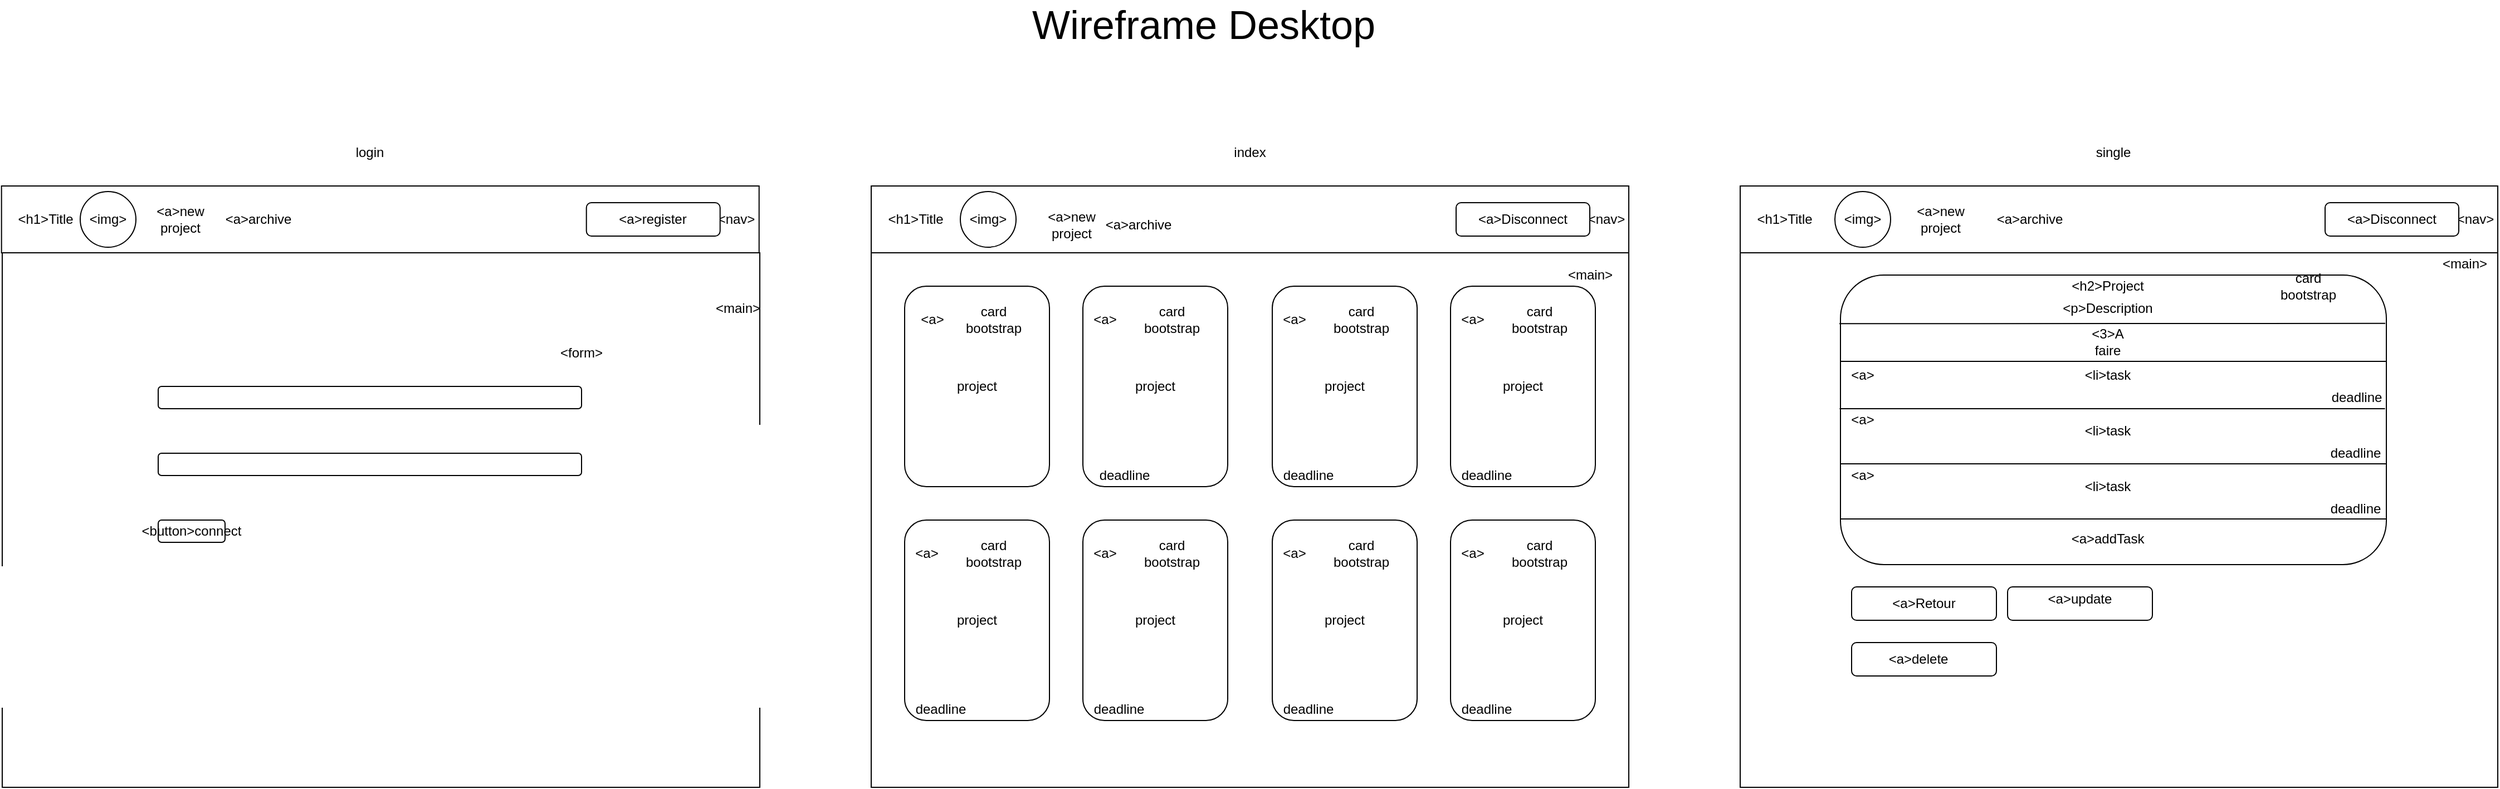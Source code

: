 <mxfile version="13.7.9" type="device"><diagram id="njBC9ovDh-AQqq5WUAgq" name="Page-1"><mxGraphModel dx="1264" dy="592" grid="1" gridSize="10" guides="1" tooltips="1" connect="1" arrows="1" fold="1" page="1" pageScale="1" pageWidth="2336" pageHeight="1654" math="0" shadow="0"><root><mxCell id="0"/><mxCell id="1" parent="0"/><mxCell id="dNQTzuqgA9dqc8bfMhr6-2" value="" style="rounded=0;whiteSpace=wrap;html=1;" parent="1" vertex="1"><mxGeometry x="80" y="240" width="680" height="480" as="geometry"/></mxCell><mxCell id="dNQTzuqgA9dqc8bfMhr6-14" value="&lt;font style=&quot;font-size: 36px&quot;&gt;Wireframe Desktop&lt;/font&gt;" style="text;html=1;align=center;verticalAlign=middle;resizable=0;points=[];autosize=1;" parent="1" vertex="1"><mxGeometry x="998" y="20" width="320" height="30" as="geometry"/></mxCell><mxCell id="dNQTzuqgA9dqc8bfMhr6-21" value="&amp;lt;main&amp;gt;" style="text;html=1;align=center;verticalAlign=middle;resizable=0;points=[];autosize=1;" parent="1" vertex="1"><mxGeometry x="710" y="280" width="60" height="20" as="geometry"/></mxCell><mxCell id="dNQTzuqgA9dqc8bfMhr6-46" value="" style="rounded=0;whiteSpace=wrap;html=1;" parent="1" vertex="1"><mxGeometry x="860" y="240" width="680" height="480" as="geometry"/></mxCell><mxCell id="dNQTzuqgA9dqc8bfMhr6-47" value="" style="rounded=0;whiteSpace=wrap;html=1;" parent="1" vertex="1"><mxGeometry x="1640" y="180" width="680" height="60" as="geometry"/></mxCell><mxCell id="dNQTzuqgA9dqc8bfMhr6-49" value="" style="rounded=0;whiteSpace=wrap;html=1;" parent="1" vertex="1"><mxGeometry x="1640" y="240" width="680" height="480" as="geometry"/></mxCell><mxCell id="dNQTzuqgA9dqc8bfMhr6-68" value="&amp;lt;h1&amp;gt;Title" style="text;html=1;strokeColor=none;fillColor=none;align=center;verticalAlign=middle;whiteSpace=wrap;rounded=0;" parent="1" vertex="1"><mxGeometry x="1660" y="200" width="40" height="20" as="geometry"/></mxCell><mxCell id="dNQTzuqgA9dqc8bfMhr6-72" value="&amp;lt;main&amp;gt;" style="text;html=1;align=center;verticalAlign=middle;resizable=0;points=[];autosize=1;" parent="1" vertex="1"><mxGeometry x="1475" y="250" width="60" height="20" as="geometry"/></mxCell><mxCell id="dNQTzuqgA9dqc8bfMhr6-73" value="&amp;lt;main&amp;gt;" style="text;html=1;align=center;verticalAlign=middle;resizable=0;points=[];autosize=1;" parent="1" vertex="1"><mxGeometry x="2260" y="240" width="60" height="20" as="geometry"/></mxCell><mxCell id="dNQTzuqgA9dqc8bfMhr6-87" value="login" style="text;html=1;strokeColor=none;fillColor=none;align=center;verticalAlign=middle;whiteSpace=wrap;rounded=0;" parent="1" vertex="1"><mxGeometry x="390" y="140" width="40" height="20" as="geometry"/></mxCell><mxCell id="dNQTzuqgA9dqc8bfMhr6-89" value="single" style="text;html=1;strokeColor=none;fillColor=none;align=center;verticalAlign=middle;whiteSpace=wrap;rounded=0;" parent="1" vertex="1"><mxGeometry x="1955" y="140" width="40" height="20" as="geometry"/></mxCell><mxCell id="dNQTzuqgA9dqc8bfMhr6-90" value="" style="rounded=1;whiteSpace=wrap;html=1;" parent="1" vertex="1"><mxGeometry x="1730" y="260" width="490" height="260" as="geometry"/></mxCell><mxCell id="dNQTzuqgA9dqc8bfMhr6-91" value="card&lt;br&gt;bootstrap" style="text;html=1;strokeColor=none;fillColor=none;align=center;verticalAlign=middle;whiteSpace=wrap;rounded=0;" parent="1" vertex="1"><mxGeometry x="2130" y="260" width="40" height="20" as="geometry"/></mxCell><mxCell id="dNQTzuqgA9dqc8bfMhr6-95" value="" style="rounded=1;whiteSpace=wrap;html=1;" parent="1" vertex="1"><mxGeometry x="1880" y="540" width="130" height="30" as="geometry"/></mxCell><mxCell id="dNQTzuqgA9dqc8bfMhr6-96" value="" style="rounded=1;whiteSpace=wrap;html=1;" parent="1" vertex="1"><mxGeometry x="1740" y="590" width="130" height="30" as="geometry"/></mxCell><mxCell id="dNQTzuqgA9dqc8bfMhr6-97" value="&amp;lt;a&amp;gt;delete" style="text;html=1;strokeColor=none;fillColor=none;align=center;verticalAlign=middle;whiteSpace=wrap;rounded=0;" parent="1" vertex="1"><mxGeometry x="1775" y="595" width="50" height="20" as="geometry"/></mxCell><mxCell id="dNQTzuqgA9dqc8bfMhr6-99" value="&amp;lt;a&amp;gt;update" style="text;html=1;strokeColor=none;fillColor=none;align=center;verticalAlign=middle;whiteSpace=wrap;rounded=0;" parent="1" vertex="1"><mxGeometry x="1925" y="541" width="40" height="20" as="geometry"/></mxCell><mxCell id="dNQTzuqgA9dqc8bfMhr6-104" value="&amp;lt;h2&amp;gt;Project" style="text;html=1;strokeColor=none;fillColor=none;align=center;verticalAlign=middle;whiteSpace=wrap;rounded=0;" parent="1" vertex="1"><mxGeometry x="1950" y="260" width="40" height="20" as="geometry"/></mxCell><mxCell id="dNQTzuqgA9dqc8bfMhr6-108" value="" style="endArrow=none;html=1;exitX=-0.002;exitY=0.168;exitDx=0;exitDy=0;exitPerimeter=0;entryX=0.998;entryY=0.167;entryDx=0;entryDy=0;entryPerimeter=0;" parent="1" source="dNQTzuqgA9dqc8bfMhr6-90" target="dNQTzuqgA9dqc8bfMhr6-90" edge="1"><mxGeometry width="50" height="50" relative="1" as="geometry"><mxPoint x="1860" y="490" as="sourcePoint"/><mxPoint x="1910" y="440" as="targetPoint"/></mxGeometry></mxCell><mxCell id="dNQTzuqgA9dqc8bfMhr6-110" value="&amp;lt;li&amp;gt;task" style="text;html=1;strokeColor=none;fillColor=none;align=center;verticalAlign=middle;whiteSpace=wrap;rounded=0;" parent="1" vertex="1"><mxGeometry x="1950" y="340" width="40" height="20" as="geometry"/></mxCell><mxCell id="dNQTzuqgA9dqc8bfMhr6-115" value="" style="group" parent="1" vertex="1" connectable="0"><mxGeometry x="890" y="270" width="130" height="180" as="geometry"/></mxCell><mxCell id="dNQTzuqgA9dqc8bfMhr6-74" value="" style="rounded=1;whiteSpace=wrap;html=1;" parent="dNQTzuqgA9dqc8bfMhr6-115" vertex="1"><mxGeometry width="130" height="180" as="geometry"/></mxCell><mxCell id="dNQTzuqgA9dqc8bfMhr6-83" value="card bootstrap" style="text;html=1;strokeColor=none;fillColor=none;align=center;verticalAlign=middle;whiteSpace=wrap;rounded=0;" parent="dNQTzuqgA9dqc8bfMhr6-115" vertex="1"><mxGeometry x="60" y="20" width="40" height="20" as="geometry"/></mxCell><mxCell id="dNQTzuqgA9dqc8bfMhr6-85" value="project" style="text;html=1;strokeColor=none;fillColor=none;align=center;verticalAlign=middle;whiteSpace=wrap;rounded=0;" parent="dNQTzuqgA9dqc8bfMhr6-115" vertex="1"><mxGeometry x="45" y="80" width="40" height="20" as="geometry"/></mxCell><mxCell id="h2oepItYAArI0hPTF_8b-30" value="&amp;lt;a&amp;gt;" style="text;html=1;strokeColor=none;fillColor=none;align=center;verticalAlign=middle;whiteSpace=wrap;rounded=0;" parent="dNQTzuqgA9dqc8bfMhr6-115" vertex="1"><mxGeometry x="5" y="20" width="40" height="20" as="geometry"/></mxCell><mxCell id="dNQTzuqgA9dqc8bfMhr6-116" value="" style="group" parent="1" vertex="1" connectable="0"><mxGeometry x="1220" y="270" width="130" height="180" as="geometry"/></mxCell><mxCell id="dNQTzuqgA9dqc8bfMhr6-117" value="" style="rounded=1;whiteSpace=wrap;html=1;" parent="dNQTzuqgA9dqc8bfMhr6-116" vertex="1"><mxGeometry width="130" height="180" as="geometry"/></mxCell><mxCell id="dNQTzuqgA9dqc8bfMhr6-118" value="card bootstrap" style="text;html=1;strokeColor=none;fillColor=none;align=center;verticalAlign=middle;whiteSpace=wrap;rounded=0;" parent="dNQTzuqgA9dqc8bfMhr6-116" vertex="1"><mxGeometry x="60" y="20" width="40" height="20" as="geometry"/></mxCell><mxCell id="dNQTzuqgA9dqc8bfMhr6-119" value="project" style="text;html=1;strokeColor=none;fillColor=none;align=center;verticalAlign=middle;whiteSpace=wrap;rounded=0;" parent="dNQTzuqgA9dqc8bfMhr6-116" vertex="1"><mxGeometry x="45" y="80" width="40" height="20" as="geometry"/></mxCell><mxCell id="h2oepItYAArI0hPTF_8b-32" value="&amp;lt;a&amp;gt;" style="text;html=1;strokeColor=none;fillColor=none;align=center;verticalAlign=middle;whiteSpace=wrap;rounded=0;" parent="dNQTzuqgA9dqc8bfMhr6-116" vertex="1"><mxGeometry y="20" width="40" height="20" as="geometry"/></mxCell><mxCell id="h2oepItYAArI0hPTF_8b-42" value="deadline" style="text;html=1;strokeColor=none;fillColor=none;align=center;verticalAlign=middle;whiteSpace=wrap;rounded=0;" parent="dNQTzuqgA9dqc8bfMhr6-116" vertex="1"><mxGeometry x="10" y="160" width="45" height="20" as="geometry"/></mxCell><mxCell id="dNQTzuqgA9dqc8bfMhr6-120" value="" style="group" parent="1" vertex="1" connectable="0"><mxGeometry x="1050" y="270" width="130" height="180" as="geometry"/></mxCell><mxCell id="dNQTzuqgA9dqc8bfMhr6-121" value="" style="rounded=1;whiteSpace=wrap;html=1;" parent="dNQTzuqgA9dqc8bfMhr6-120" vertex="1"><mxGeometry width="130" height="180" as="geometry"/></mxCell><mxCell id="dNQTzuqgA9dqc8bfMhr6-122" value="card bootstrap" style="text;html=1;strokeColor=none;fillColor=none;align=center;verticalAlign=middle;whiteSpace=wrap;rounded=0;" parent="dNQTzuqgA9dqc8bfMhr6-120" vertex="1"><mxGeometry x="60" y="20" width="40" height="20" as="geometry"/></mxCell><mxCell id="dNQTzuqgA9dqc8bfMhr6-123" value="project" style="text;html=1;strokeColor=none;fillColor=none;align=center;verticalAlign=middle;whiteSpace=wrap;rounded=0;" parent="dNQTzuqgA9dqc8bfMhr6-120" vertex="1"><mxGeometry x="45" y="80" width="40" height="20" as="geometry"/></mxCell><mxCell id="h2oepItYAArI0hPTF_8b-31" value="&amp;lt;a&amp;gt;" style="text;html=1;strokeColor=none;fillColor=none;align=center;verticalAlign=middle;whiteSpace=wrap;rounded=0;" parent="dNQTzuqgA9dqc8bfMhr6-120" vertex="1"><mxGeometry y="20" width="40" height="20" as="geometry"/></mxCell><mxCell id="h2oepItYAArI0hPTF_8b-41" value="deadline" style="text;html=1;strokeColor=none;fillColor=none;align=center;verticalAlign=middle;whiteSpace=wrap;rounded=0;" parent="dNQTzuqgA9dqc8bfMhr6-120" vertex="1"><mxGeometry x="15" y="160" width="45" height="20" as="geometry"/></mxCell><mxCell id="dNQTzuqgA9dqc8bfMhr6-94" value="&amp;lt;a&amp;gt;Retour" style="rounded=1;whiteSpace=wrap;html=1;" parent="1" vertex="1"><mxGeometry x="1740" y="540" width="130" height="30" as="geometry"/></mxCell><mxCell id="dNQTzuqgA9dqc8bfMhr6-138" value="&amp;lt;nav&amp;gt;" style="text;html=1;strokeColor=none;fillColor=none;align=center;verticalAlign=middle;whiteSpace=wrap;rounded=0;" parent="1" vertex="1"><mxGeometry x="2280" y="200" width="40" height="20" as="geometry"/></mxCell><mxCell id="dNQTzuqgA9dqc8bfMhr6-139" value="&amp;lt;a&amp;gt;Disconnect" style="rounded=1;whiteSpace=wrap;html=1;" parent="1" vertex="1"><mxGeometry x="2165" y="195" width="120" height="30" as="geometry"/></mxCell><mxCell id="dNQTzuqgA9dqc8bfMhr6-149" value="" style="group" parent="1" vertex="1" connectable="0"><mxGeometry x="1380" y="270" width="130" height="180" as="geometry"/></mxCell><mxCell id="dNQTzuqgA9dqc8bfMhr6-150" value="" style="rounded=1;whiteSpace=wrap;html=1;" parent="dNQTzuqgA9dqc8bfMhr6-149" vertex="1"><mxGeometry width="130" height="180" as="geometry"/></mxCell><mxCell id="dNQTzuqgA9dqc8bfMhr6-151" value="card bootstrap" style="text;html=1;strokeColor=none;fillColor=none;align=center;verticalAlign=middle;whiteSpace=wrap;rounded=0;" parent="dNQTzuqgA9dqc8bfMhr6-149" vertex="1"><mxGeometry x="60" y="20" width="40" height="20" as="geometry"/></mxCell><mxCell id="dNQTzuqgA9dqc8bfMhr6-152" value="project" style="text;html=1;strokeColor=none;fillColor=none;align=center;verticalAlign=middle;whiteSpace=wrap;rounded=0;" parent="dNQTzuqgA9dqc8bfMhr6-149" vertex="1"><mxGeometry x="45" y="80" width="40" height="20" as="geometry"/></mxCell><mxCell id="h2oepItYAArI0hPTF_8b-33" value="&amp;lt;a&amp;gt;" style="text;html=1;strokeColor=none;fillColor=none;align=center;verticalAlign=middle;whiteSpace=wrap;rounded=0;" parent="dNQTzuqgA9dqc8bfMhr6-149" vertex="1"><mxGeometry y="20" width="40" height="20" as="geometry"/></mxCell><mxCell id="h2oepItYAArI0hPTF_8b-49" value="deadline" style="text;html=1;strokeColor=none;fillColor=none;align=center;verticalAlign=middle;whiteSpace=wrap;rounded=0;" parent="dNQTzuqgA9dqc8bfMhr6-149" vertex="1"><mxGeometry x="10" y="160" width="45" height="20" as="geometry"/></mxCell><mxCell id="dNQTzuqgA9dqc8bfMhr6-157" value="" style="group" parent="1" vertex="1" connectable="0"><mxGeometry x="1050" y="480" width="130" height="180" as="geometry"/></mxCell><mxCell id="dNQTzuqgA9dqc8bfMhr6-158" value="" style="rounded=1;whiteSpace=wrap;html=1;" parent="dNQTzuqgA9dqc8bfMhr6-157" vertex="1"><mxGeometry width="130" height="180" as="geometry"/></mxCell><mxCell id="dNQTzuqgA9dqc8bfMhr6-159" value="card bootstrap" style="text;html=1;strokeColor=none;fillColor=none;align=center;verticalAlign=middle;whiteSpace=wrap;rounded=0;" parent="dNQTzuqgA9dqc8bfMhr6-157" vertex="1"><mxGeometry x="60" y="20" width="40" height="20" as="geometry"/></mxCell><mxCell id="dNQTzuqgA9dqc8bfMhr6-160" value="project" style="text;html=1;strokeColor=none;fillColor=none;align=center;verticalAlign=middle;whiteSpace=wrap;rounded=0;" parent="dNQTzuqgA9dqc8bfMhr6-157" vertex="1"><mxGeometry x="45" y="80" width="40" height="20" as="geometry"/></mxCell><mxCell id="h2oepItYAArI0hPTF_8b-35" value="&amp;lt;a&amp;gt;" style="text;html=1;strokeColor=none;fillColor=none;align=center;verticalAlign=middle;whiteSpace=wrap;rounded=0;" parent="dNQTzuqgA9dqc8bfMhr6-157" vertex="1"><mxGeometry y="20" width="40" height="20" as="geometry"/></mxCell><mxCell id="h2oepItYAArI0hPTF_8b-50" value="deadline" style="text;html=1;strokeColor=none;fillColor=none;align=center;verticalAlign=middle;whiteSpace=wrap;rounded=0;" parent="dNQTzuqgA9dqc8bfMhr6-157" vertex="1"><mxGeometry x="10" y="160" width="45" height="20" as="geometry"/></mxCell><mxCell id="dNQTzuqgA9dqc8bfMhr6-161" value="" style="group" parent="1" vertex="1" connectable="0"><mxGeometry x="1220" y="480" width="130" height="180" as="geometry"/></mxCell><mxCell id="dNQTzuqgA9dqc8bfMhr6-162" value="" style="rounded=1;whiteSpace=wrap;html=1;" parent="dNQTzuqgA9dqc8bfMhr6-161" vertex="1"><mxGeometry width="130" height="180" as="geometry"/></mxCell><mxCell id="dNQTzuqgA9dqc8bfMhr6-163" value="card bootstrap" style="text;html=1;strokeColor=none;fillColor=none;align=center;verticalAlign=middle;whiteSpace=wrap;rounded=0;" parent="dNQTzuqgA9dqc8bfMhr6-161" vertex="1"><mxGeometry x="60" y="20" width="40" height="20" as="geometry"/></mxCell><mxCell id="dNQTzuqgA9dqc8bfMhr6-164" value="project" style="text;html=1;strokeColor=none;fillColor=none;align=center;verticalAlign=middle;whiteSpace=wrap;rounded=0;" parent="dNQTzuqgA9dqc8bfMhr6-161" vertex="1"><mxGeometry x="45" y="80" width="40" height="20" as="geometry"/></mxCell><mxCell id="h2oepItYAArI0hPTF_8b-36" value="&amp;lt;a&amp;gt;" style="text;html=1;strokeColor=none;fillColor=none;align=center;verticalAlign=middle;whiteSpace=wrap;rounded=0;" parent="dNQTzuqgA9dqc8bfMhr6-161" vertex="1"><mxGeometry y="20" width="40" height="20" as="geometry"/></mxCell><mxCell id="h2oepItYAArI0hPTF_8b-51" value="deadline" style="text;html=1;strokeColor=none;fillColor=none;align=center;verticalAlign=middle;whiteSpace=wrap;rounded=0;" parent="dNQTzuqgA9dqc8bfMhr6-161" vertex="1"><mxGeometry x="10" y="160" width="45" height="20" as="geometry"/></mxCell><mxCell id="dNQTzuqgA9dqc8bfMhr6-165" value="" style="group" parent="1" vertex="1" connectable="0"><mxGeometry x="1380" y="480" width="130" height="180" as="geometry"/></mxCell><mxCell id="dNQTzuqgA9dqc8bfMhr6-166" value="" style="rounded=1;whiteSpace=wrap;html=1;" parent="dNQTzuqgA9dqc8bfMhr6-165" vertex="1"><mxGeometry width="130" height="180" as="geometry"/></mxCell><mxCell id="dNQTzuqgA9dqc8bfMhr6-167" value="card bootstrap" style="text;html=1;strokeColor=none;fillColor=none;align=center;verticalAlign=middle;whiteSpace=wrap;rounded=0;" parent="dNQTzuqgA9dqc8bfMhr6-165" vertex="1"><mxGeometry x="60" y="20" width="40" height="20" as="geometry"/></mxCell><mxCell id="dNQTzuqgA9dqc8bfMhr6-168" value="project" style="text;html=1;strokeColor=none;fillColor=none;align=center;verticalAlign=middle;whiteSpace=wrap;rounded=0;" parent="dNQTzuqgA9dqc8bfMhr6-165" vertex="1"><mxGeometry x="45" y="80" width="40" height="20" as="geometry"/></mxCell><mxCell id="h2oepItYAArI0hPTF_8b-37" value="&amp;lt;a&amp;gt;" style="text;html=1;strokeColor=none;fillColor=none;align=center;verticalAlign=middle;whiteSpace=wrap;rounded=0;" parent="dNQTzuqgA9dqc8bfMhr6-165" vertex="1"><mxGeometry y="20" width="40" height="20" as="geometry"/></mxCell><mxCell id="h2oepItYAArI0hPTF_8b-52" value="deadline" style="text;html=1;strokeColor=none;fillColor=none;align=center;verticalAlign=middle;whiteSpace=wrap;rounded=0;" parent="dNQTzuqgA9dqc8bfMhr6-165" vertex="1"><mxGeometry x="10" y="160" width="45" height="20" as="geometry"/></mxCell><mxCell id="dNQTzuqgA9dqc8bfMhr6-169" value="" style="group" parent="1" vertex="1" connectable="0"><mxGeometry x="890" y="480" width="130" height="180" as="geometry"/></mxCell><mxCell id="dNQTzuqgA9dqc8bfMhr6-170" value="" style="rounded=1;whiteSpace=wrap;html=1;" parent="dNQTzuqgA9dqc8bfMhr6-169" vertex="1"><mxGeometry width="130" height="180" as="geometry"/></mxCell><mxCell id="dNQTzuqgA9dqc8bfMhr6-171" value="card bootstrap" style="text;html=1;strokeColor=none;fillColor=none;align=center;verticalAlign=middle;whiteSpace=wrap;rounded=0;" parent="dNQTzuqgA9dqc8bfMhr6-169" vertex="1"><mxGeometry x="60" y="20" width="40" height="20" as="geometry"/></mxCell><mxCell id="dNQTzuqgA9dqc8bfMhr6-172" value="project" style="text;html=1;strokeColor=none;fillColor=none;align=center;verticalAlign=middle;whiteSpace=wrap;rounded=0;" parent="dNQTzuqgA9dqc8bfMhr6-169" vertex="1"><mxGeometry x="45" y="80" width="40" height="20" as="geometry"/></mxCell><mxCell id="h2oepItYAArI0hPTF_8b-34" value="&amp;lt;a&amp;gt;" style="text;html=1;strokeColor=none;fillColor=none;align=center;verticalAlign=middle;whiteSpace=wrap;rounded=0;" parent="dNQTzuqgA9dqc8bfMhr6-169" vertex="1"><mxGeometry y="20" width="40" height="20" as="geometry"/></mxCell><mxCell id="h2oepItYAArI0hPTF_8b-53" value="deadline" style="text;html=1;strokeColor=none;fillColor=none;align=center;verticalAlign=middle;whiteSpace=wrap;rounded=0;" parent="dNQTzuqgA9dqc8bfMhr6-169" vertex="1"><mxGeometry x="10" y="160" width="45" height="20" as="geometry"/></mxCell><mxCell id="dNQTzuqgA9dqc8bfMhr6-174" value="index" style="text;html=1;strokeColor=none;fillColor=none;align=center;verticalAlign=middle;whiteSpace=wrap;rounded=0;" parent="1" vertex="1"><mxGeometry x="1180" y="140" width="40" height="20" as="geometry"/></mxCell><mxCell id="h2oepItYAArI0hPTF_8b-1" value="&amp;lt;a&amp;gt;new project" style="text;html=1;strokeColor=none;fillColor=none;align=center;verticalAlign=middle;whiteSpace=wrap;rounded=0;" parent="1" vertex="1"><mxGeometry x="1800" y="200" width="40" height="20" as="geometry"/></mxCell><mxCell id="h2oepItYAArI0hPTF_8b-2" value="&amp;lt;a&amp;gt;archive" style="text;html=1;strokeColor=none;fillColor=none;align=center;verticalAlign=middle;whiteSpace=wrap;rounded=0;" parent="1" vertex="1"><mxGeometry x="1880" y="200" width="40" height="20" as="geometry"/></mxCell><mxCell id="h2oepItYAArI0hPTF_8b-3" value="index" style="text;html=1;strokeColor=none;fillColor=none;align=center;verticalAlign=middle;whiteSpace=wrap;rounded=0;" parent="1" vertex="1"><mxGeometry x="880" y="210" width="40" height="20" as="geometry"/></mxCell><mxCell id="h2oepItYAArI0hPTF_8b-4" value="" style="rounded=0;whiteSpace=wrap;html=1;" parent="1" vertex="1"><mxGeometry x="79.36" y="180" width="680" height="60" as="geometry"/></mxCell><mxCell id="h2oepItYAArI0hPTF_8b-5" value="&amp;lt;h1&amp;gt;Title" style="text;html=1;strokeColor=none;fillColor=none;align=center;verticalAlign=middle;whiteSpace=wrap;rounded=0;" parent="1" vertex="1"><mxGeometry x="99.36" y="200" width="40" height="20" as="geometry"/></mxCell><mxCell id="h2oepItYAArI0hPTF_8b-6" value="&amp;lt;nav&amp;gt;" style="text;html=1;strokeColor=none;fillColor=none;align=center;verticalAlign=middle;whiteSpace=wrap;rounded=0;" parent="1" vertex="1"><mxGeometry x="719.36" y="200" width="40" height="20" as="geometry"/></mxCell><mxCell id="h2oepItYAArI0hPTF_8b-7" value="&amp;lt;a&amp;gt;register" style="rounded=1;whiteSpace=wrap;html=1;" parent="1" vertex="1"><mxGeometry x="604.36" y="195" width="120" height="30" as="geometry"/></mxCell><mxCell id="h2oepItYAArI0hPTF_8b-8" value="&amp;lt;a&amp;gt;new project" style="text;html=1;strokeColor=none;fillColor=none;align=center;verticalAlign=middle;whiteSpace=wrap;rounded=0;" parent="1" vertex="1"><mxGeometry x="220" y="200" width="40" height="20" as="geometry"/></mxCell><mxCell id="h2oepItYAArI0hPTF_8b-9" value="&amp;lt;a&amp;gt;archive" style="text;html=1;strokeColor=none;fillColor=none;align=center;verticalAlign=middle;whiteSpace=wrap;rounded=0;" parent="1" vertex="1"><mxGeometry x="290" y="200" width="40" height="20" as="geometry"/></mxCell><mxCell id="h2oepItYAArI0hPTF_8b-10" value="" style="rounded=0;whiteSpace=wrap;html=1;" parent="1" vertex="1"><mxGeometry x="860" y="180" width="680" height="60" as="geometry"/></mxCell><mxCell id="h2oepItYAArI0hPTF_8b-11" value="&amp;lt;h1&amp;gt;Title" style="text;html=1;strokeColor=none;fillColor=none;align=center;verticalAlign=middle;whiteSpace=wrap;rounded=0;" parent="1" vertex="1"><mxGeometry x="880" y="200" width="40" height="20" as="geometry"/></mxCell><mxCell id="h2oepItYAArI0hPTF_8b-12" value="&amp;lt;nav&amp;gt;" style="text;html=1;strokeColor=none;fillColor=none;align=center;verticalAlign=middle;whiteSpace=wrap;rounded=0;" parent="1" vertex="1"><mxGeometry x="1500" y="200" width="40" height="20" as="geometry"/></mxCell><mxCell id="h2oepItYAArI0hPTF_8b-13" value="&amp;lt;a&amp;gt;Disconnect" style="rounded=1;whiteSpace=wrap;html=1;" parent="1" vertex="1"><mxGeometry x="1385" y="195" width="120" height="30" as="geometry"/></mxCell><mxCell id="h2oepItYAArI0hPTF_8b-14" value="&amp;lt;a&amp;gt;new project" style="text;html=1;strokeColor=none;fillColor=none;align=center;verticalAlign=middle;whiteSpace=wrap;rounded=0;" parent="1" vertex="1"><mxGeometry x="1020" y="205" width="40" height="20" as="geometry"/></mxCell><mxCell id="h2oepItYAArI0hPTF_8b-15" value="&amp;lt;a&amp;gt;archive" style="text;html=1;strokeColor=none;fillColor=none;align=center;verticalAlign=middle;whiteSpace=wrap;rounded=0;" parent="1" vertex="1"><mxGeometry x="1080" y="205" width="40" height="20" as="geometry"/></mxCell><mxCell id="h2oepItYAArI0hPTF_8b-16" value="" style="rounded=1;whiteSpace=wrap;html=1;" parent="1" vertex="1"><mxGeometry x="220" y="360" width="380" height="20" as="geometry"/></mxCell><mxCell id="h2oepItYAArI0hPTF_8b-17" value="" style="rounded=1;whiteSpace=wrap;html=1;" parent="1" vertex="1"><mxGeometry x="220" y="420" width="380" height="20" as="geometry"/></mxCell><mxCell id="h2oepItYAArI0hPTF_8b-18" value="&amp;lt;button&amp;gt;connect" style="rounded=1;whiteSpace=wrap;html=1;" parent="1" vertex="1"><mxGeometry x="220" y="480" width="60" height="20" as="geometry"/></mxCell><mxCell id="h2oepItYAArI0hPTF_8b-19" value="&amp;lt;form&amp;gt;" style="text;html=1;strokeColor=none;fillColor=none;align=center;verticalAlign=middle;whiteSpace=wrap;rounded=0;" parent="1" vertex="1"><mxGeometry x="580" y="320" width="40" height="20" as="geometry"/></mxCell><mxCell id="h2oepItYAArI0hPTF_8b-20" value="" style="endArrow=none;html=1;exitX=0.001;exitY=0.298;exitDx=0;exitDy=0;exitPerimeter=0;entryX=1;entryY=0.298;entryDx=0;entryDy=0;entryPerimeter=0;" parent="1" source="dNQTzuqgA9dqc8bfMhr6-90" target="dNQTzuqgA9dqc8bfMhr6-90" edge="1"><mxGeometry width="50" height="50" relative="1" as="geometry"><mxPoint x="1950" y="395" as="sourcePoint"/><mxPoint x="2000" y="345" as="targetPoint"/></mxGeometry></mxCell><mxCell id="h2oepItYAArI0hPTF_8b-21" value="" style="endArrow=none;html=1;exitX=0.001;exitY=0.298;exitDx=0;exitDy=0;exitPerimeter=0;entryX=1;entryY=0.298;entryDx=0;entryDy=0;entryPerimeter=0;" parent="1" edge="1"><mxGeometry width="50" height="50" relative="1" as="geometry"><mxPoint x="1729.24" y="380.0" as="sourcePoint"/><mxPoint x="2218.75" y="380.0" as="targetPoint"/></mxGeometry></mxCell><mxCell id="h2oepItYAArI0hPTF_8b-22" value="" style="endArrow=none;html=1;exitX=0.001;exitY=0.298;exitDx=0;exitDy=0;exitPerimeter=0;entryX=1;entryY=0.298;entryDx=0;entryDy=0;entryPerimeter=0;" parent="1" edge="1"><mxGeometry width="50" height="50" relative="1" as="geometry"><mxPoint x="1730.24" y="429.5" as="sourcePoint"/><mxPoint x="2219.75" y="429.5" as="targetPoint"/></mxGeometry></mxCell><mxCell id="h2oepItYAArI0hPTF_8b-23" value="&amp;lt;li&amp;gt;task" style="text;html=1;strokeColor=none;fillColor=none;align=center;verticalAlign=middle;whiteSpace=wrap;rounded=0;" parent="1" vertex="1"><mxGeometry x="1950" y="390" width="40" height="20" as="geometry"/></mxCell><mxCell id="h2oepItYAArI0hPTF_8b-24" value="&amp;lt;li&amp;gt;task" style="text;html=1;strokeColor=none;fillColor=none;align=center;verticalAlign=middle;whiteSpace=wrap;rounded=0;" parent="1" vertex="1"><mxGeometry x="1950" y="440" width="40" height="20" as="geometry"/></mxCell><mxCell id="h2oepItYAArI0hPTF_8b-25" value="&amp;lt;a&amp;gt;" style="text;html=1;strokeColor=none;fillColor=none;align=center;verticalAlign=middle;whiteSpace=wrap;rounded=0;" parent="1" vertex="1"><mxGeometry x="1730" y="340" width="40" height="20" as="geometry"/></mxCell><mxCell id="h2oepItYAArI0hPTF_8b-26" value="&amp;lt;a&amp;gt;" style="text;html=1;strokeColor=none;fillColor=none;align=center;verticalAlign=middle;whiteSpace=wrap;rounded=0;" parent="1" vertex="1"><mxGeometry x="1730" y="380" width="40" height="20" as="geometry"/></mxCell><mxCell id="h2oepItYAArI0hPTF_8b-27" value="&amp;lt;a&amp;gt;" style="text;html=1;strokeColor=none;fillColor=none;align=center;verticalAlign=middle;whiteSpace=wrap;rounded=0;" parent="1" vertex="1"><mxGeometry x="1730" y="430" width="40" height="20" as="geometry"/></mxCell><mxCell id="h2oepItYAArI0hPTF_8b-28" value="" style="endArrow=none;html=1;exitX=0.001;exitY=0.298;exitDx=0;exitDy=0;exitPerimeter=0;entryX=1;entryY=0.298;entryDx=0;entryDy=0;entryPerimeter=0;" parent="1" edge="1"><mxGeometry width="50" height="50" relative="1" as="geometry"><mxPoint x="1730.49" y="479" as="sourcePoint"/><mxPoint x="2220" y="479" as="targetPoint"/></mxGeometry></mxCell><mxCell id="h2oepItYAArI0hPTF_8b-29" value="&amp;lt;3&amp;gt;A faire" style="text;html=1;strokeColor=none;fillColor=none;align=center;verticalAlign=middle;whiteSpace=wrap;rounded=0;" parent="1" vertex="1"><mxGeometry x="1950" y="310" width="40" height="20" as="geometry"/></mxCell><mxCell id="h2oepItYAArI0hPTF_8b-38" value="deadline" style="text;html=1;strokeColor=none;fillColor=none;align=center;verticalAlign=middle;whiteSpace=wrap;rounded=0;" parent="1" vertex="1"><mxGeometry x="2171" y="360" width="45" height="20" as="geometry"/></mxCell><mxCell id="h2oepItYAArI0hPTF_8b-39" value="deadline" style="text;html=1;strokeColor=none;fillColor=none;align=center;verticalAlign=middle;whiteSpace=wrap;rounded=0;" parent="1" vertex="1"><mxGeometry x="2170" y="410" width="45" height="20" as="geometry"/></mxCell><mxCell id="h2oepItYAArI0hPTF_8b-40" value="deadline" style="text;html=1;strokeColor=none;fillColor=none;align=center;verticalAlign=middle;whiteSpace=wrap;rounded=0;" parent="1" vertex="1"><mxGeometry x="2170" y="460" width="45" height="20" as="geometry"/></mxCell><mxCell id="h2oepItYAArI0hPTF_8b-54" value="&amp;lt;p&amp;gt;Description" style="text;html=1;strokeColor=none;fillColor=none;align=center;verticalAlign=middle;whiteSpace=wrap;rounded=0;" parent="1" vertex="1"><mxGeometry x="1950" y="280" width="40" height="20" as="geometry"/></mxCell><mxCell id="h2oepItYAArI0hPTF_8b-55" value="&amp;lt;img&amp;gt;" style="ellipse;whiteSpace=wrap;html=1;aspect=fixed;" parent="1" vertex="1"><mxGeometry x="150" y="185" width="50" height="50" as="geometry"/></mxCell><mxCell id="h2oepItYAArI0hPTF_8b-57" value="&amp;lt;img&amp;gt;" style="ellipse;whiteSpace=wrap;html=1;aspect=fixed;" parent="1" vertex="1"><mxGeometry x="940" y="185" width="50" height="50" as="geometry"/></mxCell><mxCell id="h2oepItYAArI0hPTF_8b-58" value="&amp;lt;img&amp;gt;" style="ellipse;whiteSpace=wrap;html=1;aspect=fixed;" parent="1" vertex="1"><mxGeometry x="1725" y="185" width="50" height="50" as="geometry"/></mxCell><mxCell id="OogsMWjcjfU7tjfK-fz2-3" value="&amp;lt;a&amp;gt;addTask" style="text;html=1;strokeColor=none;fillColor=none;align=center;verticalAlign=middle;whiteSpace=wrap;rounded=0;" vertex="1" parent="1"><mxGeometry x="1950" y="487" width="40" height="20" as="geometry"/></mxCell></root></mxGraphModel></diagram></mxfile>